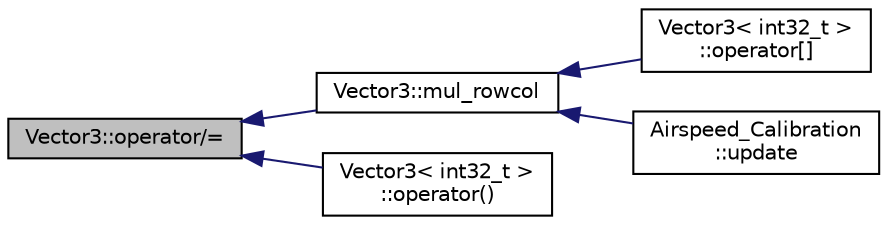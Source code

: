 digraph "Vector3::operator/="
{
 // INTERACTIVE_SVG=YES
  edge [fontname="Helvetica",fontsize="10",labelfontname="Helvetica",labelfontsize="10"];
  node [fontname="Helvetica",fontsize="10",shape=record];
  rankdir="LR";
  Node1 [label="Vector3::operator/=",height=0.2,width=0.4,color="black", fillcolor="grey75", style="filled", fontcolor="black"];
  Node1 -> Node2 [dir="back",color="midnightblue",fontsize="10",style="solid",fontname="Helvetica"];
  Node2 [label="Vector3::mul_rowcol",height=0.2,width=0.4,color="black", fillcolor="white", style="filled",URL="$classVector3.html#a8f5129ceffea6ebb57ab7adda9f1a960"];
  Node2 -> Node3 [dir="back",color="midnightblue",fontsize="10",style="solid",fontname="Helvetica"];
  Node3 [label="Vector3\< int32_t \>\l::operator[]",height=0.2,width=0.4,color="black", fillcolor="white", style="filled",URL="$classVector3.html#a9de01930156f8119da18272d2cc286ed"];
  Node2 -> Node4 [dir="back",color="midnightblue",fontsize="10",style="solid",fontname="Helvetica"];
  Node4 [label="Airspeed_Calibration\l::update",height=0.2,width=0.4,color="black", fillcolor="white", style="filled",URL="$classAirspeed__Calibration.html#ae7ea9ef4f29f3a6f5f3d52128f7e9eae"];
  Node1 -> Node5 [dir="back",color="midnightblue",fontsize="10",style="solid",fontname="Helvetica"];
  Node5 [label="Vector3\< int32_t \>\l::operator()",height=0.2,width=0.4,color="black", fillcolor="white", style="filled",URL="$classVector3.html#a593cdfdbdd00afcd740bc779cc6d9c73"];
}
